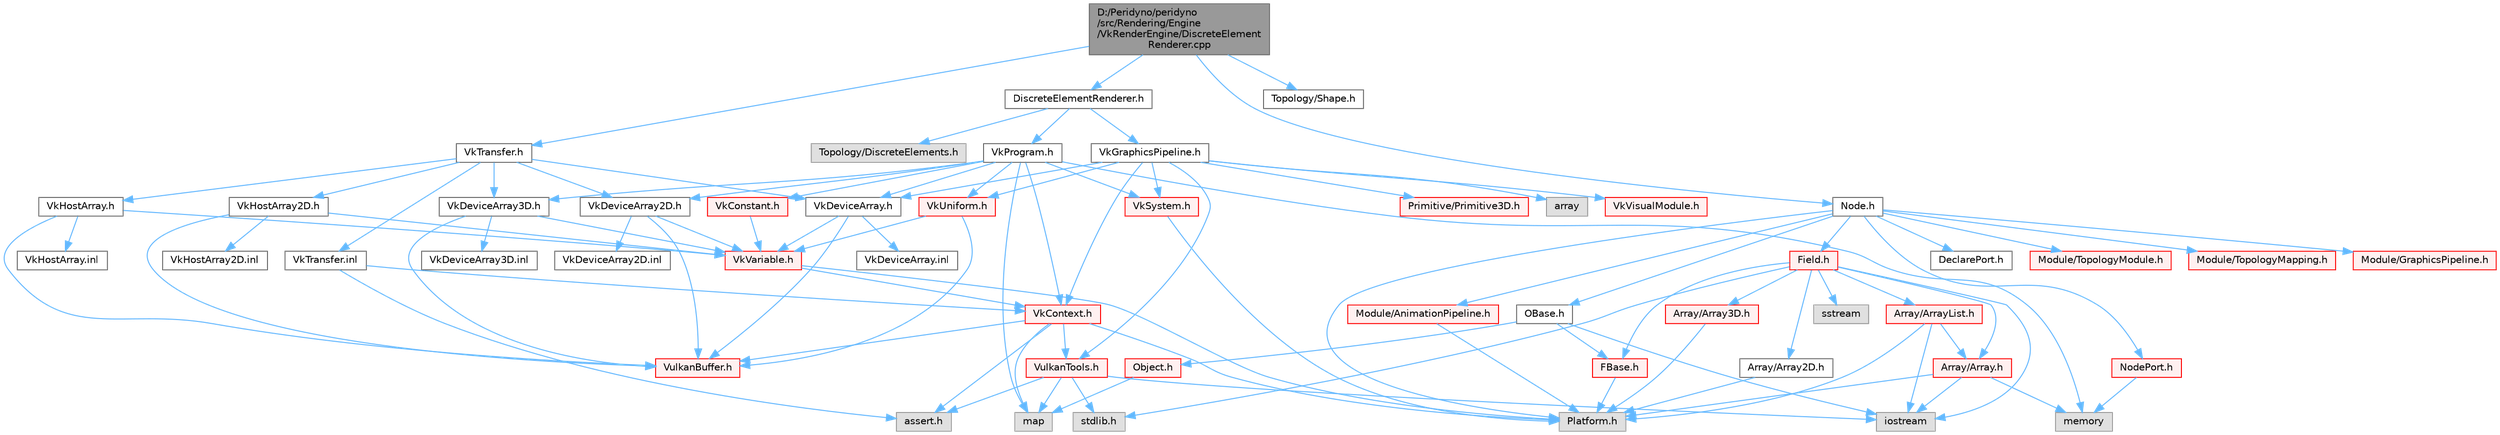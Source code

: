 digraph "D:/Peridyno/peridyno/src/Rendering/Engine/VkRenderEngine/DiscreteElementRenderer.cpp"
{
 // LATEX_PDF_SIZE
  bgcolor="transparent";
  edge [fontname=Helvetica,fontsize=10,labelfontname=Helvetica,labelfontsize=10];
  node [fontname=Helvetica,fontsize=10,shape=box,height=0.2,width=0.4];
  Node1 [id="Node000001",label="D:/Peridyno/peridyno\l/src/Rendering/Engine\l/VkRenderEngine/DiscreteElement\lRenderer.cpp",height=0.2,width=0.4,color="gray40", fillcolor="grey60", style="filled", fontcolor="black",tooltip=" "];
  Node1 -> Node2 [id="edge1_Node000001_Node000002",color="steelblue1",style="solid",tooltip=" "];
  Node2 [id="Node000002",label="DiscreteElementRenderer.h",height=0.2,width=0.4,color="grey40", fillcolor="white", style="filled",URL="$_discrete_element_renderer_8h.html",tooltip=" "];
  Node2 -> Node3 [id="edge2_Node000002_Node000003",color="steelblue1",style="solid",tooltip=" "];
  Node3 [id="Node000003",label="VkGraphicsPipeline.h",height=0.2,width=0.4,color="grey40", fillcolor="white", style="filled",URL="$_vk_graphics_pipeline_8h.html",tooltip=" "];
  Node3 -> Node4 [id="edge3_Node000003_Node000004",color="steelblue1",style="solid",tooltip=" "];
  Node4 [id="Node000004",label="array",height=0.2,width=0.4,color="grey60", fillcolor="#E0E0E0", style="filled",tooltip=" "];
  Node3 -> Node5 [id="edge4_Node000003_Node000005",color="steelblue1",style="solid",tooltip=" "];
  Node5 [id="Node000005",label="VkSystem.h",height=0.2,width=0.4,color="red", fillcolor="#FFF0F0", style="filled",URL="$_vk_system_8h.html",tooltip=" "];
  Node5 -> Node6 [id="edge5_Node000005_Node000006",color="steelblue1",style="solid",tooltip=" "];
  Node6 [id="Node000006",label="Platform.h",height=0.2,width=0.4,color="grey60", fillcolor="#E0E0E0", style="filled",tooltip=" "];
  Node3 -> Node10 [id="edge6_Node000003_Node000010",color="steelblue1",style="solid",tooltip=" "];
  Node10 [id="Node000010",label="VulkanTools.h",height=0.2,width=0.4,color="red", fillcolor="#FFF0F0", style="filled",URL="$_vulkan_tools_8h.html",tooltip=" "];
  Node10 -> Node13 [id="edge7_Node000010_Node000013",color="steelblue1",style="solid",tooltip=" "];
  Node13 [id="Node000013",label="stdlib.h",height=0.2,width=0.4,color="grey60", fillcolor="#E0E0E0", style="filled",tooltip=" "];
  Node10 -> Node16 [id="edge8_Node000010_Node000016",color="steelblue1",style="solid",tooltip=" "];
  Node16 [id="Node000016",label="assert.h",height=0.2,width=0.4,color="grey60", fillcolor="#E0E0E0", style="filled",tooltip=" "];
  Node10 -> Node18 [id="edge9_Node000010_Node000018",color="steelblue1",style="solid",tooltip=" "];
  Node18 [id="Node000018",label="map",height=0.2,width=0.4,color="grey60", fillcolor="#E0E0E0", style="filled",tooltip=" "];
  Node10 -> Node19 [id="edge10_Node000010_Node000019",color="steelblue1",style="solid",tooltip=" "];
  Node19 [id="Node000019",label="iostream",height=0.2,width=0.4,color="grey60", fillcolor="#E0E0E0", style="filled",tooltip=" "];
  Node3 -> Node21 [id="edge11_Node000003_Node000021",color="steelblue1",style="solid",tooltip=" "];
  Node21 [id="Node000021",label="VkContext.h",height=0.2,width=0.4,color="red", fillcolor="#FFF0F0", style="filled",URL="$_vk_context_8h.html",tooltip=" "];
  Node21 -> Node6 [id="edge12_Node000021_Node000006",color="steelblue1",style="solid",tooltip=" "];
  Node21 -> Node22 [id="edge13_Node000021_Node000022",color="steelblue1",style="solid",tooltip=" "];
  Node22 [id="Node000022",label="VulkanBuffer.h",height=0.2,width=0.4,color="red", fillcolor="#FFF0F0", style="filled",URL="$_vulkan_buffer_8h.html",tooltip=" "];
  Node21 -> Node10 [id="edge14_Node000021_Node000010",color="steelblue1",style="solid",tooltip=" "];
  Node21 -> Node16 [id="edge15_Node000021_Node000016",color="steelblue1",style="solid",tooltip=" "];
  Node21 -> Node18 [id="edge16_Node000021_Node000018",color="steelblue1",style="solid",tooltip=" "];
  Node3 -> Node25 [id="edge17_Node000003_Node000025",color="steelblue1",style="solid",tooltip=" "];
  Node25 [id="Node000025",label="VkDeviceArray.h",height=0.2,width=0.4,color="grey40", fillcolor="white", style="filled",URL="$_vk_device_array_8h.html",tooltip=" "];
  Node25 -> Node26 [id="edge18_Node000025_Node000026",color="steelblue1",style="solid",tooltip=" "];
  Node26 [id="Node000026",label="VkVariable.h",height=0.2,width=0.4,color="red", fillcolor="#FFF0F0", style="filled",URL="$_vk_variable_8h.html",tooltip=" "];
  Node26 -> Node6 [id="edge19_Node000026_Node000006",color="steelblue1",style="solid",tooltip=" "];
  Node26 -> Node21 [id="edge20_Node000026_Node000021",color="steelblue1",style="solid",tooltip=" "];
  Node25 -> Node22 [id="edge21_Node000025_Node000022",color="steelblue1",style="solid",tooltip=" "];
  Node25 -> Node27 [id="edge22_Node000025_Node000027",color="steelblue1",style="solid",tooltip=" "];
  Node27 [id="Node000027",label="VkDeviceArray.inl",height=0.2,width=0.4,color="grey40", fillcolor="white", style="filled",URL="$_vk_device_array_8inl.html",tooltip=" "];
  Node3 -> Node28 [id="edge23_Node000003_Node000028",color="steelblue1",style="solid",tooltip=" "];
  Node28 [id="Node000028",label="VkUniform.h",height=0.2,width=0.4,color="red", fillcolor="#FFF0F0", style="filled",URL="$_vk_uniform_8h.html",tooltip=" "];
  Node28 -> Node26 [id="edge24_Node000028_Node000026",color="steelblue1",style="solid",tooltip=" "];
  Node28 -> Node22 [id="edge25_Node000028_Node000022",color="steelblue1",style="solid",tooltip=" "];
  Node3 -> Node30 [id="edge26_Node000003_Node000030",color="steelblue1",style="solid",tooltip=" "];
  Node30 [id="Node000030",label="VkVisualModule.h",height=0.2,width=0.4,color="red", fillcolor="#FFF0F0", style="filled",URL="$_vk_visual_module_8h.html",tooltip=" "];
  Node3 -> Node107 [id="edge27_Node000003_Node000107",color="steelblue1",style="solid",tooltip=" "];
  Node107 [id="Node000107",label="Primitive/Primitive3D.h",height=0.2,width=0.4,color="red", fillcolor="#FFF0F0", style="filled",URL="$_primitive3_d_8h.html",tooltip=" "];
  Node2 -> Node111 [id="edge28_Node000002_Node000111",color="steelblue1",style="solid",tooltip=" "];
  Node111 [id="Node000111",label="VkProgram.h",height=0.2,width=0.4,color="grey40", fillcolor="white", style="filled",URL="$_vk_program_8h.html",tooltip=" "];
  Node111 -> Node5 [id="edge29_Node000111_Node000005",color="steelblue1",style="solid",tooltip=" "];
  Node111 -> Node21 [id="edge30_Node000111_Node000021",color="steelblue1",style="solid",tooltip=" "];
  Node111 -> Node25 [id="edge31_Node000111_Node000025",color="steelblue1",style="solid",tooltip=" "];
  Node111 -> Node112 [id="edge32_Node000111_Node000112",color="steelblue1",style="solid",tooltip=" "];
  Node112 [id="Node000112",label="VkDeviceArray2D.h",height=0.2,width=0.4,color="grey40", fillcolor="white", style="filled",URL="$_vk_device_array2_d_8h.html",tooltip=" "];
  Node112 -> Node26 [id="edge33_Node000112_Node000026",color="steelblue1",style="solid",tooltip=" "];
  Node112 -> Node22 [id="edge34_Node000112_Node000022",color="steelblue1",style="solid",tooltip=" "];
  Node112 -> Node113 [id="edge35_Node000112_Node000113",color="steelblue1",style="solid",tooltip=" "];
  Node113 [id="Node000113",label="VkDeviceArray2D.inl",height=0.2,width=0.4,color="grey40", fillcolor="white", style="filled",URL="$_vk_device_array2_d_8inl.html",tooltip=" "];
  Node111 -> Node114 [id="edge36_Node000111_Node000114",color="steelblue1",style="solid",tooltip=" "];
  Node114 [id="Node000114",label="VkDeviceArray3D.h",height=0.2,width=0.4,color="grey40", fillcolor="white", style="filled",URL="$_vk_device_array3_d_8h.html",tooltip=" "];
  Node114 -> Node26 [id="edge37_Node000114_Node000026",color="steelblue1",style="solid",tooltip=" "];
  Node114 -> Node22 [id="edge38_Node000114_Node000022",color="steelblue1",style="solid",tooltip=" "];
  Node114 -> Node115 [id="edge39_Node000114_Node000115",color="steelblue1",style="solid",tooltip=" "];
  Node115 [id="Node000115",label="VkDeviceArray3D.inl",height=0.2,width=0.4,color="grey40", fillcolor="white", style="filled",URL="$_vk_device_array3_d_8inl.html",tooltip=" "];
  Node111 -> Node28 [id="edge40_Node000111_Node000028",color="steelblue1",style="solid",tooltip=" "];
  Node111 -> Node116 [id="edge41_Node000111_Node000116",color="steelblue1",style="solid",tooltip=" "];
  Node116 [id="Node000116",label="VkConstant.h",height=0.2,width=0.4,color="red", fillcolor="#FFF0F0", style="filled",URL="$_vk_constant_8h.html",tooltip=" "];
  Node116 -> Node26 [id="edge42_Node000116_Node000026",color="steelblue1",style="solid",tooltip=" "];
  Node111 -> Node33 [id="edge43_Node000111_Node000033",color="steelblue1",style="solid",tooltip=" "];
  Node33 [id="Node000033",label="memory",height=0.2,width=0.4,color="grey60", fillcolor="#E0E0E0", style="filled",tooltip=" "];
  Node111 -> Node18 [id="edge44_Node000111_Node000018",color="steelblue1",style="solid",tooltip=" "];
  Node2 -> Node118 [id="edge45_Node000002_Node000118",color="steelblue1",style="solid",tooltip=" "];
  Node118 [id="Node000118",label="Topology/DiscreteElements.h",height=0.2,width=0.4,color="grey60", fillcolor="#E0E0E0", style="filled",tooltip=" "];
  Node1 -> Node119 [id="edge46_Node000001_Node000119",color="steelblue1",style="solid",tooltip=" "];
  Node119 [id="Node000119",label="VkTransfer.h",height=0.2,width=0.4,color="grey40", fillcolor="white", style="filled",URL="$_vk_transfer_8h.html",tooltip=" "];
  Node119 -> Node120 [id="edge47_Node000119_Node000120",color="steelblue1",style="solid",tooltip=" "];
  Node120 [id="Node000120",label="VkHostArray.h",height=0.2,width=0.4,color="grey40", fillcolor="white", style="filled",URL="$_vk_host_array_8h.html",tooltip=" "];
  Node120 -> Node26 [id="edge48_Node000120_Node000026",color="steelblue1",style="solid",tooltip=" "];
  Node120 -> Node22 [id="edge49_Node000120_Node000022",color="steelblue1",style="solid",tooltip=" "];
  Node120 -> Node121 [id="edge50_Node000120_Node000121",color="steelblue1",style="solid",tooltip=" "];
  Node121 [id="Node000121",label="VkHostArray.inl",height=0.2,width=0.4,color="grey40", fillcolor="white", style="filled",URL="$_vk_host_array_8inl.html",tooltip=" "];
  Node119 -> Node122 [id="edge51_Node000119_Node000122",color="steelblue1",style="solid",tooltip=" "];
  Node122 [id="Node000122",label="VkHostArray2D.h",height=0.2,width=0.4,color="grey40", fillcolor="white", style="filled",URL="$_vk_host_array2_d_8h.html",tooltip=" "];
  Node122 -> Node26 [id="edge52_Node000122_Node000026",color="steelblue1",style="solid",tooltip=" "];
  Node122 -> Node22 [id="edge53_Node000122_Node000022",color="steelblue1",style="solid",tooltip=" "];
  Node122 -> Node123 [id="edge54_Node000122_Node000123",color="steelblue1",style="solid",tooltip=" "];
  Node123 [id="Node000123",label="VkHostArray2D.inl",height=0.2,width=0.4,color="grey40", fillcolor="white", style="filled",URL="$_vk_host_array2_d_8inl.html",tooltip=" "];
  Node119 -> Node25 [id="edge55_Node000119_Node000025",color="steelblue1",style="solid",tooltip=" "];
  Node119 -> Node112 [id="edge56_Node000119_Node000112",color="steelblue1",style="solid",tooltip=" "];
  Node119 -> Node114 [id="edge57_Node000119_Node000114",color="steelblue1",style="solid",tooltip=" "];
  Node119 -> Node124 [id="edge58_Node000119_Node000124",color="steelblue1",style="solid",tooltip=" "];
  Node124 [id="Node000124",label="VkTransfer.inl",height=0.2,width=0.4,color="grey40", fillcolor="white", style="filled",URL="$_vk_transfer_8inl.html",tooltip=" "];
  Node124 -> Node16 [id="edge59_Node000124_Node000016",color="steelblue1",style="solid",tooltip=" "];
  Node124 -> Node21 [id="edge60_Node000124_Node000021",color="steelblue1",style="solid",tooltip=" "];
  Node1 -> Node125 [id="edge61_Node000001_Node000125",color="steelblue1",style="solid",tooltip=" "];
  Node125 [id="Node000125",label="Node.h",height=0.2,width=0.4,color="grey40", fillcolor="white", style="filled",URL="$_node_8h.html",tooltip=" "];
  Node125 -> Node35 [id="edge62_Node000125_Node000035",color="steelblue1",style="solid",tooltip=" "];
  Node35 [id="Node000035",label="OBase.h",height=0.2,width=0.4,color="grey40", fillcolor="white", style="filled",URL="$_o_base_8h.html",tooltip=" "];
  Node35 -> Node19 [id="edge63_Node000035_Node000019",color="steelblue1",style="solid",tooltip=" "];
  Node35 -> Node36 [id="edge64_Node000035_Node000036",color="steelblue1",style="solid",tooltip=" "];
  Node36 [id="Node000036",label="FBase.h",height=0.2,width=0.4,color="red", fillcolor="#FFF0F0", style="filled",URL="$_f_base_8h.html",tooltip=" "];
  Node36 -> Node6 [id="edge65_Node000036_Node000006",color="steelblue1",style="solid",tooltip=" "];
  Node35 -> Node41 [id="edge66_Node000035_Node000041",color="steelblue1",style="solid",tooltip=" "];
  Node41 [id="Node000041",label="Object.h",height=0.2,width=0.4,color="red", fillcolor="#FFF0F0", style="filled",URL="$_object_8h.html",tooltip=" "];
  Node41 -> Node18 [id="edge67_Node000041_Node000018",color="steelblue1",style="solid",tooltip=" "];
  Node125 -> Node91 [id="edge68_Node000125_Node000091",color="steelblue1",style="solid",tooltip=" "];
  Node91 [id="Node000091",label="Field.h",height=0.2,width=0.4,color="red", fillcolor="#FFF0F0", style="filled",URL="$_field_8h.html",tooltip=" "];
  Node91 -> Node19 [id="edge69_Node000091_Node000019",color="steelblue1",style="solid",tooltip=" "];
  Node91 -> Node13 [id="edge70_Node000091_Node000013",color="steelblue1",style="solid",tooltip=" "];
  Node91 -> Node92 [id="edge71_Node000091_Node000092",color="steelblue1",style="solid",tooltip=" "];
  Node92 [id="Node000092",label="sstream",height=0.2,width=0.4,color="grey60", fillcolor="#E0E0E0", style="filled",tooltip=" "];
  Node91 -> Node36 [id="edge72_Node000091_Node000036",color="steelblue1",style="solid",tooltip=" "];
  Node91 -> Node93 [id="edge73_Node000091_Node000093",color="steelblue1",style="solid",tooltip=" "];
  Node93 [id="Node000093",label="Array/Array.h",height=0.2,width=0.4,color="red", fillcolor="#FFF0F0", style="filled",URL="$_array_8h.html",tooltip=" "];
  Node93 -> Node6 [id="edge74_Node000093_Node000006",color="steelblue1",style="solid",tooltip=" "];
  Node93 -> Node19 [id="edge75_Node000093_Node000019",color="steelblue1",style="solid",tooltip=" "];
  Node93 -> Node33 [id="edge76_Node000093_Node000033",color="steelblue1",style="solid",tooltip=" "];
  Node91 -> Node94 [id="edge77_Node000091_Node000094",color="steelblue1",style="solid",tooltip=" "];
  Node94 [id="Node000094",label="Array/Array2D.h",height=0.2,width=0.4,color="grey40", fillcolor="white", style="filled",URL="$_array2_d_8h.html",tooltip=" "];
  Node94 -> Node6 [id="edge78_Node000094_Node000006",color="steelblue1",style="solid",tooltip=" "];
  Node91 -> Node95 [id="edge79_Node000091_Node000095",color="steelblue1",style="solid",tooltip=" "];
  Node95 [id="Node000095",label="Array/Array3D.h",height=0.2,width=0.4,color="red", fillcolor="#FFF0F0", style="filled",URL="$_array3_d_8h.html",tooltip=" "];
  Node95 -> Node6 [id="edge80_Node000095_Node000006",color="steelblue1",style="solid",tooltip=" "];
  Node91 -> Node96 [id="edge81_Node000091_Node000096",color="steelblue1",style="solid",tooltip=" "];
  Node96 [id="Node000096",label="Array/ArrayList.h",height=0.2,width=0.4,color="red", fillcolor="#FFF0F0", style="filled",URL="$_array_list_8h.html",tooltip=" "];
  Node96 -> Node19 [id="edge82_Node000096_Node000019",color="steelblue1",style="solid",tooltip=" "];
  Node96 -> Node6 [id="edge83_Node000096_Node000006",color="steelblue1",style="solid",tooltip=" "];
  Node96 -> Node93 [id="edge84_Node000096_Node000093",color="steelblue1",style="solid",tooltip=" "];
  Node125 -> Node6 [id="edge85_Node000125_Node000006",color="steelblue1",style="solid",tooltip=" "];
  Node125 -> Node126 [id="edge86_Node000125_Node000126",color="steelblue1",style="solid",tooltip=" "];
  Node126 [id="Node000126",label="DeclarePort.h",height=0.2,width=0.4,color="grey40", fillcolor="white", style="filled",URL="$_declare_port_8h.html",tooltip=" "];
  Node125 -> Node127 [id="edge87_Node000125_Node000127",color="steelblue1",style="solid",tooltip=" "];
  Node127 [id="Node000127",label="NodePort.h",height=0.2,width=0.4,color="red", fillcolor="#FFF0F0", style="filled",URL="$_node_port_8h.html",tooltip=" "];
  Node127 -> Node33 [id="edge88_Node000127_Node000033",color="steelblue1",style="solid",tooltip=" "];
  Node125 -> Node128 [id="edge89_Node000125_Node000128",color="steelblue1",style="solid",tooltip=" "];
  Node128 [id="Node000128",label="Module/TopologyModule.h",height=0.2,width=0.4,color="red", fillcolor="#FFF0F0", style="filled",URL="$_topology_module_8h.html",tooltip=" "];
  Node125 -> Node129 [id="edge90_Node000125_Node000129",color="steelblue1",style="solid",tooltip=" "];
  Node129 [id="Node000129",label="Module/TopologyMapping.h",height=0.2,width=0.4,color="red", fillcolor="#FFF0F0", style="filled",URL="$_topology_mapping_8h.html",tooltip=" "];
  Node125 -> Node130 [id="edge91_Node000125_Node000130",color="steelblue1",style="solid",tooltip=" "];
  Node130 [id="Node000130",label="Module/AnimationPipeline.h",height=0.2,width=0.4,color="red", fillcolor="#FFF0F0", style="filled",URL="$_animation_pipeline_8h.html",tooltip=" "];
  Node130 -> Node6 [id="edge92_Node000130_Node000006",color="steelblue1",style="solid",tooltip=" "];
  Node125 -> Node132 [id="edge93_Node000125_Node000132",color="steelblue1",style="solid",tooltip=" "];
  Node132 [id="Node000132",label="Module/GraphicsPipeline.h",height=0.2,width=0.4,color="red", fillcolor="#FFF0F0", style="filled",URL="$_graphics_pipeline_8h.html",tooltip=" "];
  Node1 -> Node133 [id="edge94_Node000001_Node000133",color="steelblue1",style="solid",tooltip=" "];
  Node133 [id="Node000133",label="Topology/Shape.h",height=0.2,width=0.4,color="grey40", fillcolor="white", style="filled",URL="$_topology_2_vulkan_2_topology_2_shape_8h.html",tooltip=" "];
}
